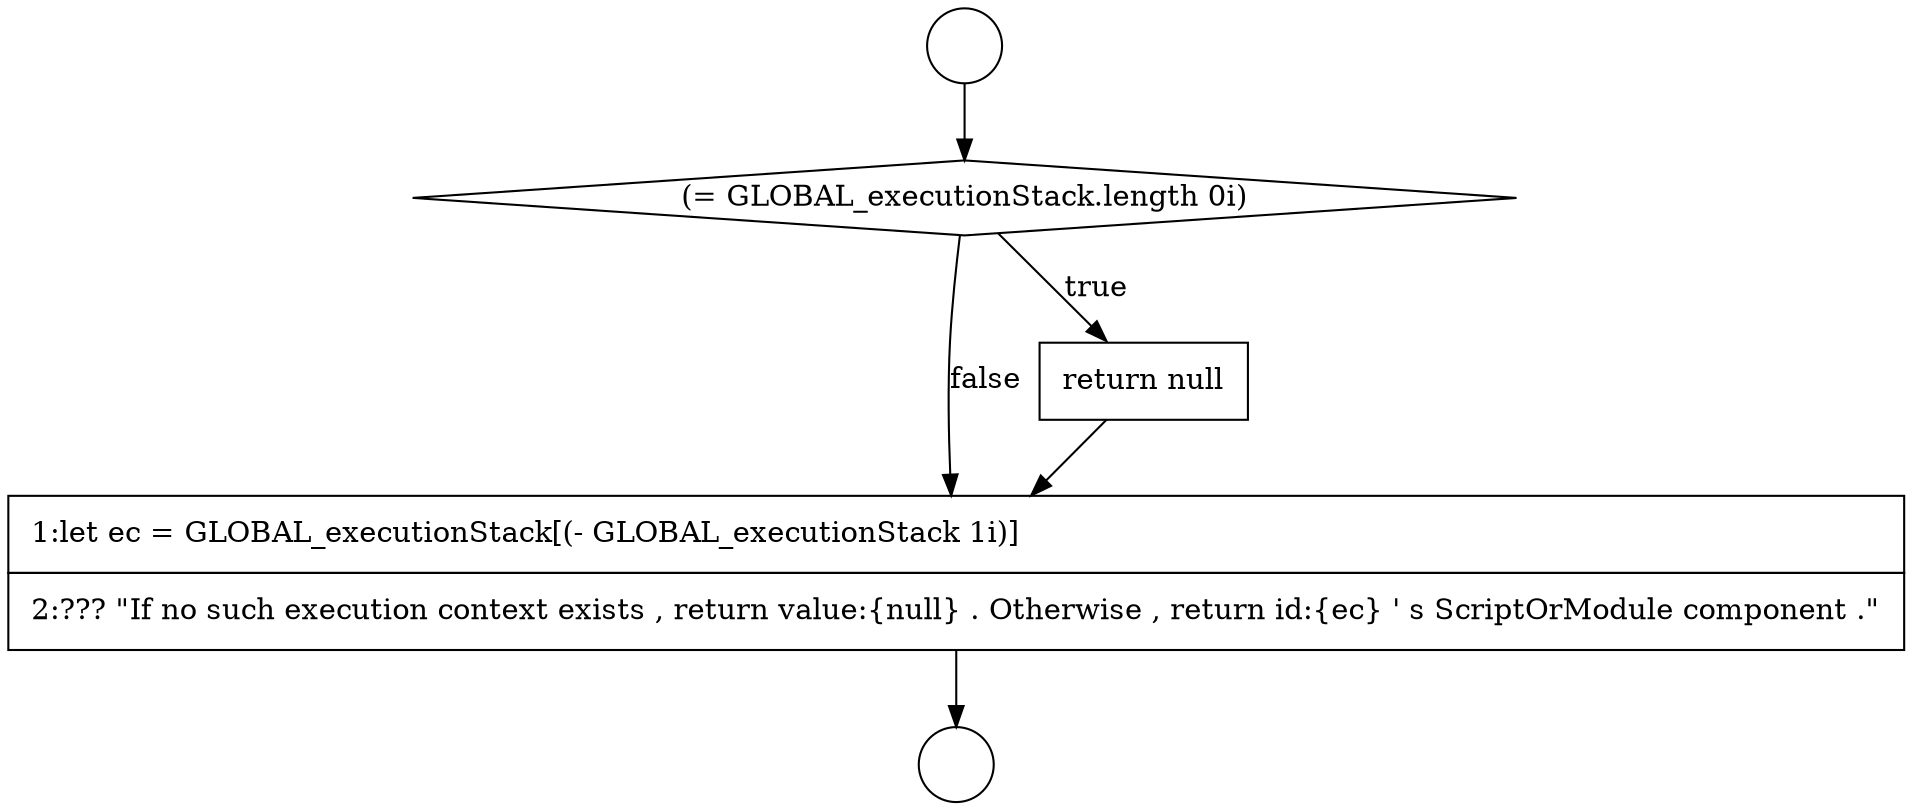 digraph {
  node1450 [shape=none, margin=0, label=<<font color="black">
    <table border="0" cellborder="1" cellspacing="0" cellpadding="10">
      <tr><td align="left">1:let ec = GLOBAL_executionStack[(- GLOBAL_executionStack 1i)]</td></tr>
      <tr><td align="left">2:??? &quot;If no such execution context exists , return value:{null} . Otherwise , return id:{ec} ' s ScriptOrModule component .&quot;</td></tr>
    </table>
  </font>> color="black" fillcolor="white" style=filled]
  node1447 [shape=circle label=" " color="black" fillcolor="white" style=filled]
  node1446 [shape=circle label=" " color="black" fillcolor="white" style=filled]
  node1448 [shape=diamond, label=<<font color="black">(= GLOBAL_executionStack.length 0i)</font>> color="black" fillcolor="white" style=filled]
  node1449 [shape=none, margin=0, label=<<font color="black">
    <table border="0" cellborder="1" cellspacing="0" cellpadding="10">
      <tr><td align="left">return null</td></tr>
    </table>
  </font>> color="black" fillcolor="white" style=filled]
  node1446 -> node1448 [ color="black"]
  node1448 -> node1449 [label=<<font color="black">true</font>> color="black"]
  node1448 -> node1450 [label=<<font color="black">false</font>> color="black"]
  node1449 -> node1450 [ color="black"]
  node1450 -> node1447 [ color="black"]
}
